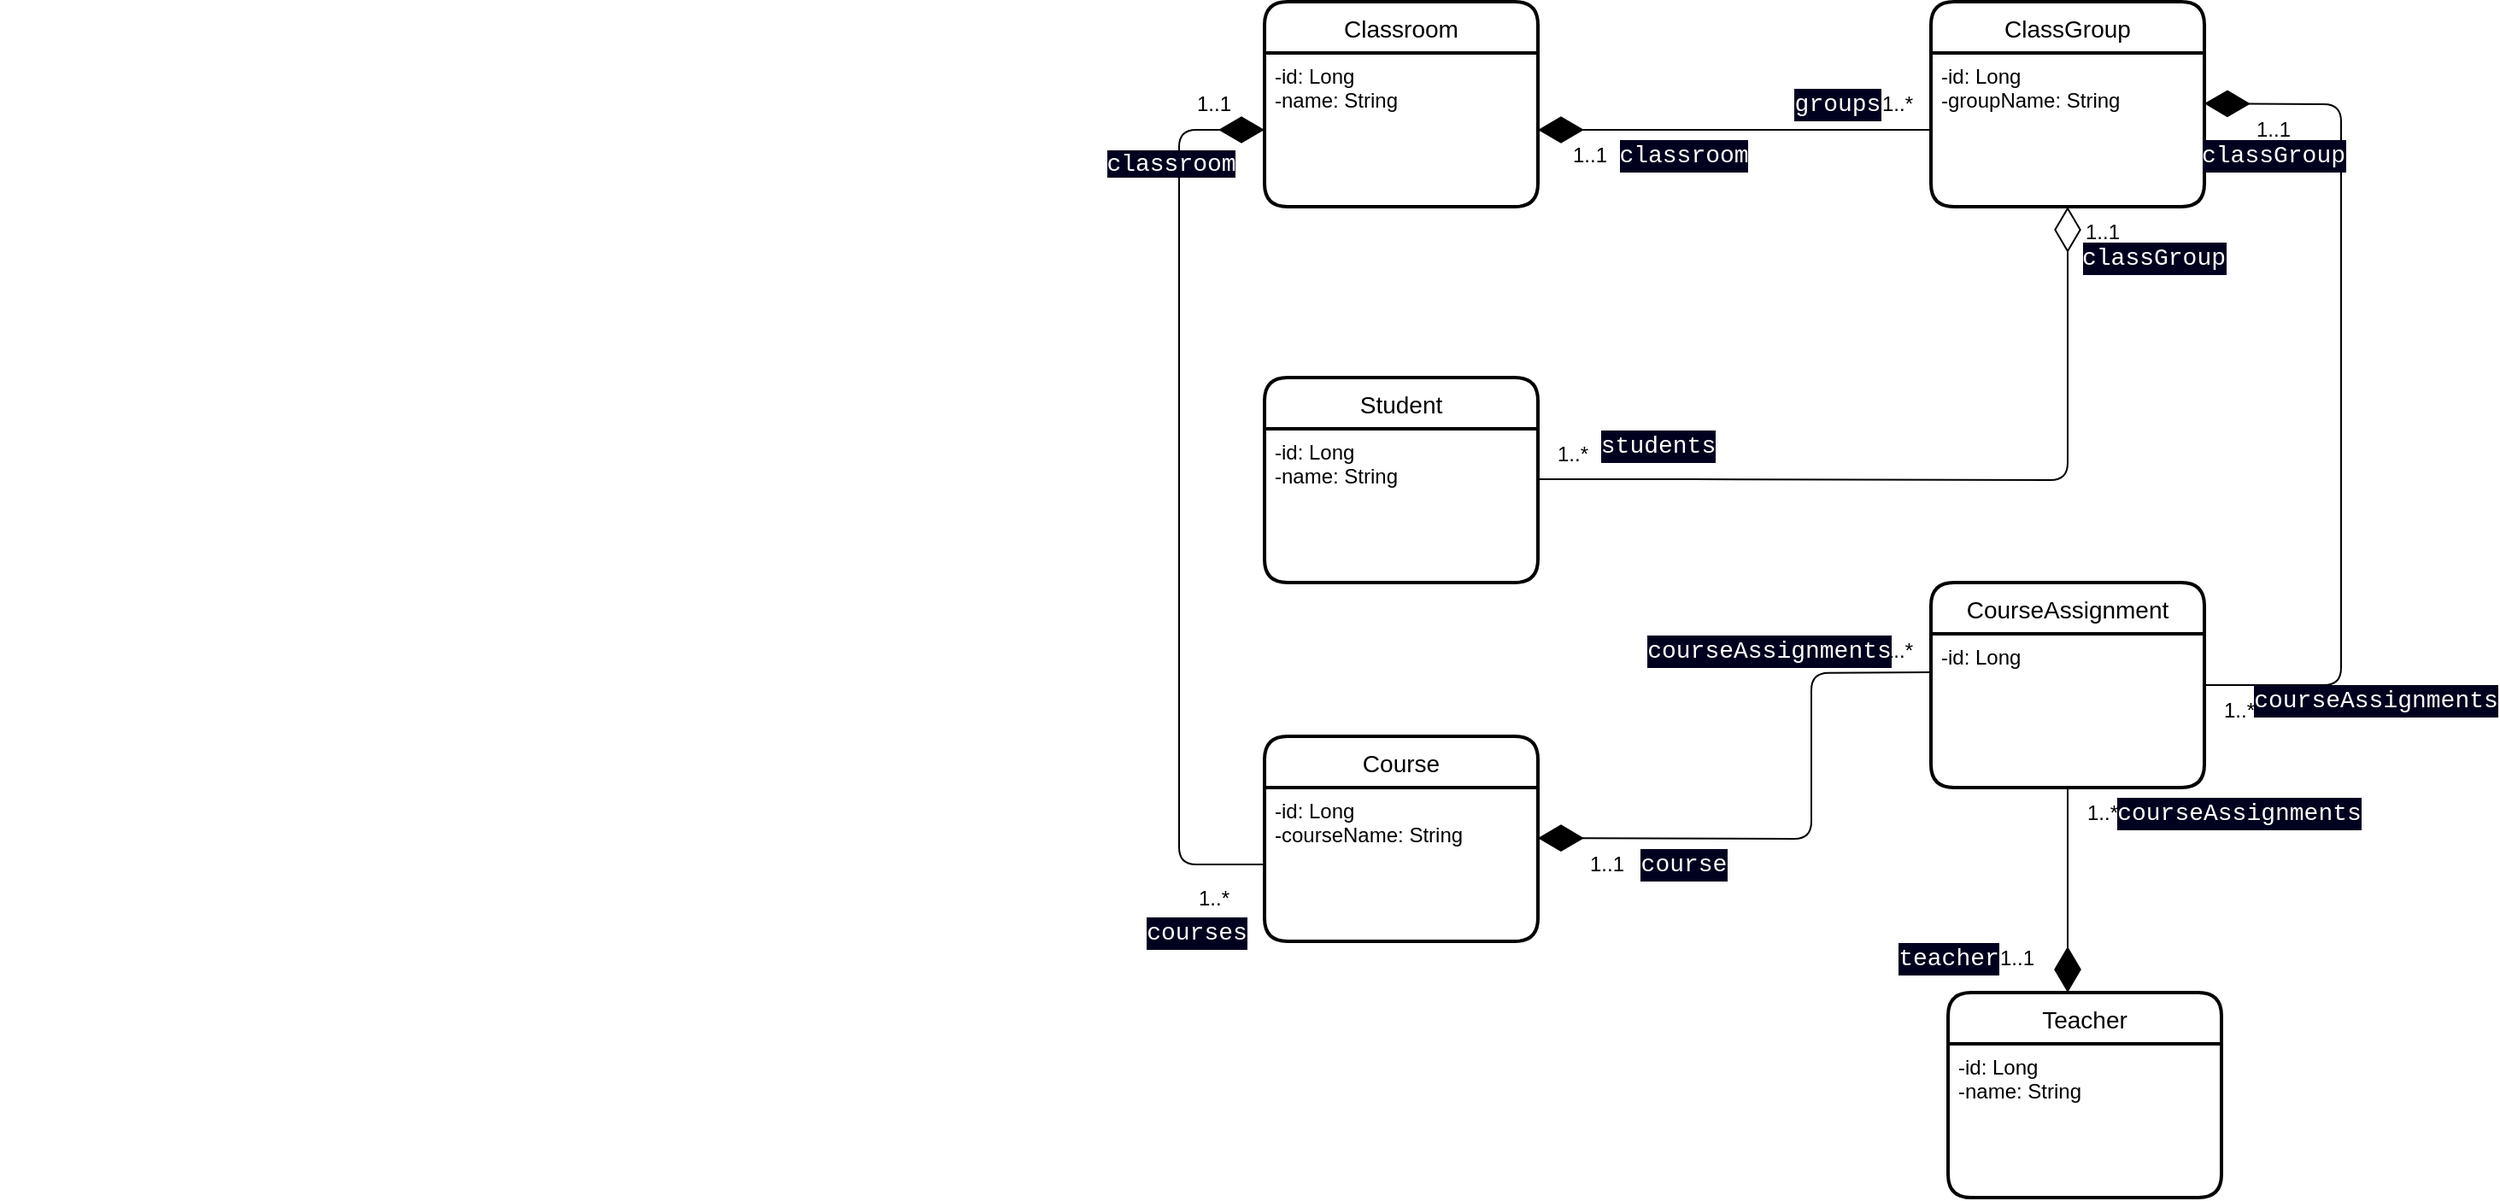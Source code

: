 <mxfile>
    <diagram id="0dwWmIIBgfGSW23qwHqv" name="Page-1">
        <mxGraphModel dx="1643" dy="571" grid="1" gridSize="10" guides="1" tooltips="1" connect="1" arrows="1" fold="1" page="1" pageScale="1" pageWidth="850" pageHeight="1100" math="0" shadow="0">
            <root>
                <mxCell id="0"/>
                <mxCell id="1" parent="0"/>
                <mxCell id="2" value="Classroom" style="swimlane;childLayout=stackLayout;horizontal=1;startSize=30;horizontalStack=0;rounded=1;fontSize=14;fontStyle=0;strokeWidth=2;resizeParent=0;resizeLast=1;shadow=0;dashed=0;align=center;" parent="1" vertex="1">
                    <mxGeometry x="90" y="110" width="160" height="120" as="geometry"/>
                </mxCell>
                <mxCell id="3" value="-id: Long&#10;-name: String" style="align=left;strokeColor=none;fillColor=none;spacingLeft=4;fontSize=12;verticalAlign=top;resizable=0;rotatable=0;part=1;" parent="2" vertex="1">
                    <mxGeometry y="30" width="160" height="90" as="geometry"/>
                </mxCell>
                <mxCell id="6" value="ClassGroup" style="swimlane;childLayout=stackLayout;horizontal=1;startSize=30;horizontalStack=0;rounded=1;fontSize=14;fontStyle=0;strokeWidth=2;resizeParent=0;resizeLast=1;shadow=0;dashed=0;align=center;" parent="1" vertex="1">
                    <mxGeometry x="480" y="110" width="160" height="120" as="geometry"/>
                </mxCell>
                <mxCell id="7" value="-id: Long&#10;-groupName: String" style="align=left;strokeColor=none;fillColor=none;spacingLeft=4;fontSize=12;verticalAlign=top;resizable=0;rotatable=0;part=1;" parent="6" vertex="1">
                    <mxGeometry y="30" width="160" height="90" as="geometry"/>
                </mxCell>
                <mxCell id="8" value="" style="endArrow=diamondThin;endFill=1;endSize=24;html=1;entryX=1;entryY=0.5;entryDx=0;entryDy=0;exitX=0;exitY=0.5;exitDx=0;exitDy=0;" parent="1" source="7" target="3" edge="1">
                    <mxGeometry width="160" relative="1" as="geometry">
                        <mxPoint x="300" y="300" as="sourcePoint"/>
                        <mxPoint x="460" y="300" as="targetPoint"/>
                    </mxGeometry>
                </mxCell>
                <mxCell id="9" value="1..*" style="text;html=1;align=center;verticalAlign=middle;resizable=0;points=[];autosize=1;strokeColor=none;fillColor=none;" parent="1" vertex="1">
                    <mxGeometry x="440" y="155" width="40" height="30" as="geometry"/>
                </mxCell>
                <mxCell id="10" value="1..1" style="text;html=1;align=center;verticalAlign=middle;resizable=0;points=[];autosize=1;strokeColor=none;fillColor=none;rotation=0;" parent="1" vertex="1">
                    <mxGeometry x="260" y="185" width="40" height="30" as="geometry"/>
                </mxCell>
                <mxCell id="11" value="Student" style="swimlane;childLayout=stackLayout;horizontal=1;startSize=30;horizontalStack=0;rounded=1;fontSize=14;fontStyle=0;strokeWidth=2;resizeParent=0;resizeLast=1;shadow=0;dashed=0;align=center;" parent="1" vertex="1">
                    <mxGeometry x="90" y="330" width="160" height="120" as="geometry"/>
                </mxCell>
                <mxCell id="12" value="-id: Long&#10;-name: String" style="align=left;strokeColor=none;fillColor=none;spacingLeft=4;fontSize=12;verticalAlign=top;resizable=0;rotatable=0;part=1;" parent="11" vertex="1">
                    <mxGeometry y="30" width="160" height="90" as="geometry"/>
                </mxCell>
                <mxCell id="13" value="&lt;div style=&quot;color: rgb(255, 255, 255); background-color: rgb(0, 0, 31); font-family: Consolas, &amp;quot;Courier New&amp;quot;, monospace; font-size: 14px; line-height: 19px;&quot;&gt;classroom&lt;/div&gt;" style="text;html=1;align=center;verticalAlign=middle;resizable=0;points=[];autosize=1;strokeColor=none;fillColor=none;" parent="1" vertex="1">
                    <mxGeometry x="290" y="185" width="90" height="30" as="geometry"/>
                </mxCell>
                <mxCell id="14" value="&lt;div style=&quot;color: rgb(255, 255, 255); background-color: rgb(0, 0, 31); font-family: Consolas, &amp;quot;Courier New&amp;quot;, monospace; font-size: 14px; line-height: 19px;&quot;&gt;groups&lt;/div&gt;" style="text;html=1;align=center;verticalAlign=middle;resizable=0;points=[];autosize=1;strokeColor=none;fillColor=none;" parent="1" vertex="1">
                    <mxGeometry x="390" y="155" width="70" height="30" as="geometry"/>
                </mxCell>
                <mxCell id="18" value="" style="endArrow=diamondThin;endFill=0;endSize=24;html=1;entryX=0.5;entryY=1;entryDx=0;entryDy=0;" parent="1" target="7" edge="1">
                    <mxGeometry width="160" relative="1" as="geometry">
                        <mxPoint x="250" y="389.5" as="sourcePoint"/>
                        <mxPoint x="410" y="389.5" as="targetPoint"/>
                        <Array as="points">
                            <mxPoint x="330" y="389.5"/>
                            <mxPoint x="560" y="390"/>
                        </Array>
                    </mxGeometry>
                </mxCell>
                <mxCell id="22" value="&lt;div style=&quot;color: rgb(255, 255, 255); background-color: rgb(0, 0, 31); font-family: Consolas, &amp;quot;Courier New&amp;quot;, monospace; font-size: 14px; line-height: 19px;&quot;&gt;classGroup&lt;/div&gt;" style="edgeLabel;html=1;align=center;verticalAlign=middle;resizable=0;points=[];" parent="18" vertex="1" connectable="0">
                    <mxGeometry x="-0.111" y="2" relative="1" as="geometry">
                        <mxPoint x="151" y="-128" as="offset"/>
                    </mxGeometry>
                </mxCell>
                <mxCell id="23" value="&lt;div style=&quot;color: rgb(255, 255, 255); background-color: rgb(0, 0, 31); font-family: Consolas, &amp;quot;Courier New&amp;quot;, monospace; font-size: 14px; line-height: 19px;&quot;&gt;students&lt;/div&gt;" style="edgeLabel;html=1;align=center;verticalAlign=middle;resizable=0;points=[];" parent="18" vertex="1" connectable="0">
                    <mxGeometry x="-0.111" relative="1" as="geometry">
                        <mxPoint x="-139" y="-20" as="offset"/>
                    </mxGeometry>
                </mxCell>
                <mxCell id="19" value="1..*" style="text;html=1;align=center;verticalAlign=middle;resizable=0;points=[];autosize=1;strokeColor=none;fillColor=none;" parent="1" vertex="1">
                    <mxGeometry x="250" y="360" width="40" height="30" as="geometry"/>
                </mxCell>
                <mxCell id="20" value="1..1" style="text;html=1;align=center;verticalAlign=middle;resizable=0;points=[];autosize=1;strokeColor=none;fillColor=none;" parent="1" vertex="1">
                    <mxGeometry x="560" y="230" width="40" height="30" as="geometry"/>
                </mxCell>
                <mxCell id="24" value="CourseAssignment" style="swimlane;childLayout=stackLayout;horizontal=1;startSize=30;horizontalStack=0;rounded=1;fontSize=14;fontStyle=0;strokeWidth=2;resizeParent=0;resizeLast=1;shadow=0;dashed=0;align=center;" parent="1" vertex="1">
                    <mxGeometry x="480" y="450" width="160" height="120" as="geometry"/>
                </mxCell>
                <mxCell id="25" value="-id: Long&#10;" style="align=left;strokeColor=none;fillColor=none;spacingLeft=4;fontSize=12;verticalAlign=top;resizable=0;rotatable=0;part=1;" parent="24" vertex="1">
                    <mxGeometry y="30" width="160" height="90" as="geometry"/>
                </mxCell>
                <mxCell id="26" value="&lt;br&gt;" style="text;html=1;align=center;verticalAlign=middle;resizable=0;points=[];autosize=1;strokeColor=none;fillColor=none;" parent="1" vertex="1">
                    <mxGeometry x="-650" y="445" width="20" height="30" as="geometry"/>
                </mxCell>
                <mxCell id="27" value="" style="endArrow=diamondThin;endFill=1;endSize=24;html=1;entryX=1;entryY=0.5;entryDx=0;entryDy=0;exitX=1;exitY=0.5;exitDx=0;exitDy=0;" parent="1" source="24" edge="1">
                    <mxGeometry width="160" relative="1" as="geometry">
                        <mxPoint x="920" y="169.57" as="sourcePoint"/>
                        <mxPoint x="640" y="169.57" as="targetPoint"/>
                        <Array as="points">
                            <mxPoint x="720" y="510"/>
                            <mxPoint x="720" y="330"/>
                            <mxPoint x="720" y="170"/>
                        </Array>
                    </mxGeometry>
                </mxCell>
                <mxCell id="28" value="&lt;div style=&quot;color: rgb(255, 255, 255); background-color: rgb(0, 0, 31); font-family: Consolas, &amp;quot;Courier New&amp;quot;, monospace; font-size: 14px; line-height: 19px;&quot;&gt;courseAssignments&lt;/div&gt;" style="edgeLabel;html=1;align=center;verticalAlign=middle;resizable=0;points=[];" parent="27" vertex="1" connectable="0">
                    <mxGeometry x="-0.077" relative="1" as="geometry">
                        <mxPoint x="20" y="160" as="offset"/>
                    </mxGeometry>
                </mxCell>
                <mxCell id="29" value="1..*" style="text;html=1;align=center;verticalAlign=middle;resizable=0;points=[];autosize=1;strokeColor=none;fillColor=none;" parent="1" vertex="1">
                    <mxGeometry x="640" y="510" width="40" height="30" as="geometry"/>
                </mxCell>
                <mxCell id="30" value="1..1" style="text;html=1;align=center;verticalAlign=middle;resizable=0;points=[];autosize=1;strokeColor=none;fillColor=none;rotation=0;" parent="1" vertex="1">
                    <mxGeometry x="660" y="170" width="40" height="30" as="geometry"/>
                </mxCell>
                <mxCell id="31" value="&lt;div style=&quot;color: rgb(255, 255, 255); background-color: rgb(0, 0, 31); font-family: Consolas, &amp;quot;Courier New&amp;quot;, monospace; font-size: 14px; line-height: 19px;&quot;&gt;classGroup&lt;/div&gt;" style="text;html=1;align=center;verticalAlign=middle;resizable=0;points=[];autosize=1;strokeColor=none;fillColor=none;" parent="1" vertex="1">
                    <mxGeometry x="630" y="185" width="100" height="30" as="geometry"/>
                </mxCell>
                <mxCell id="32" value="Course" style="swimlane;childLayout=stackLayout;horizontal=1;startSize=30;horizontalStack=0;rounded=1;fontSize=14;fontStyle=0;strokeWidth=2;resizeParent=0;resizeLast=1;shadow=0;dashed=0;align=center;" parent="1" vertex="1">
                    <mxGeometry x="90" y="540" width="160" height="120" as="geometry"/>
                </mxCell>
                <mxCell id="33" value="-id: Long&#10;-courseName: String" style="align=left;strokeColor=none;fillColor=none;spacingLeft=4;fontSize=12;verticalAlign=top;resizable=0;rotatable=0;part=1;" parent="32" vertex="1">
                    <mxGeometry y="30" width="160" height="90" as="geometry"/>
                </mxCell>
                <mxCell id="46" value="" style="endArrow=diamondThin;endFill=1;endSize=24;html=1;entryX=1;entryY=0.5;entryDx=0;entryDy=0;exitX=0;exitY=0.25;exitDx=0;exitDy=0;" parent="1" source="25" edge="1">
                    <mxGeometry width="160" relative="1" as="geometry">
                        <mxPoint x="480" y="599.57" as="sourcePoint"/>
                        <mxPoint x="250" y="599.57" as="targetPoint"/>
                        <Array as="points">
                            <mxPoint x="410" y="503"/>
                            <mxPoint x="410" y="600"/>
                        </Array>
                    </mxGeometry>
                </mxCell>
                <mxCell id="48" value="1..*" style="text;html=1;align=center;verticalAlign=middle;resizable=0;points=[];autosize=1;strokeColor=none;fillColor=none;" parent="1" vertex="1">
                    <mxGeometry x="440" y="475" width="40" height="30" as="geometry"/>
                </mxCell>
                <mxCell id="49" value="1..1" style="text;html=1;align=center;verticalAlign=middle;resizable=0;points=[];autosize=1;strokeColor=none;fillColor=none;" parent="1" vertex="1">
                    <mxGeometry x="270" y="600" width="40" height="30" as="geometry"/>
                </mxCell>
                <mxCell id="50" value="&lt;div style=&quot;color: rgb(255, 255, 255); background-color: rgb(0, 0, 31); font-family: Consolas, &amp;quot;Courier New&amp;quot;, monospace; font-size: 14px; line-height: 19px;&quot;&gt;course&lt;/div&gt;" style="text;html=1;align=center;verticalAlign=middle;resizable=0;points=[];autosize=1;strokeColor=none;fillColor=none;" parent="1" vertex="1">
                    <mxGeometry x="300" y="600" width="70" height="30" as="geometry"/>
                </mxCell>
                <mxCell id="51" value="&lt;div style=&quot;color: rgb(255, 255, 255); background-color: rgb(0, 0, 31); font-family: Consolas, &amp;quot;Courier New&amp;quot;, monospace; font-size: 14px; line-height: 19px;&quot;&gt;courseAssignments&lt;/div&gt;" style="text;html=1;align=center;verticalAlign=middle;resizable=0;points=[];autosize=1;strokeColor=none;fillColor=none;" parent="1" vertex="1">
                    <mxGeometry x="310" y="475" width="150" height="30" as="geometry"/>
                </mxCell>
                <mxCell id="52" value="Teacher" style="swimlane;childLayout=stackLayout;horizontal=1;startSize=30;horizontalStack=0;rounded=1;fontSize=14;fontStyle=0;strokeWidth=2;resizeParent=0;resizeLast=1;shadow=0;dashed=0;align=center;" parent="1" vertex="1">
                    <mxGeometry x="490" y="690" width="160" height="120" as="geometry"/>
                </mxCell>
                <mxCell id="53" value="-id: Long&#10;-name: String" style="align=left;strokeColor=none;fillColor=none;spacingLeft=4;fontSize=12;verticalAlign=top;resizable=0;rotatable=0;part=1;" parent="52" vertex="1">
                    <mxGeometry y="30" width="160" height="90" as="geometry"/>
                </mxCell>
                <mxCell id="56" value="" style="endArrow=diamondThin;endFill=1;endSize=24;html=1;" parent="1" source="25" edge="1">
                    <mxGeometry width="160" relative="1" as="geometry">
                        <mxPoint x="795" y="690" as="sourcePoint"/>
                        <mxPoint x="560" y="690" as="targetPoint"/>
                    </mxGeometry>
                </mxCell>
                <mxCell id="57" value="1..*" style="text;html=1;align=center;verticalAlign=middle;resizable=0;points=[];autosize=1;strokeColor=none;fillColor=none;" parent="1" vertex="1">
                    <mxGeometry x="560" y="570" width="40" height="30" as="geometry"/>
                </mxCell>
                <mxCell id="59" value="1..1" style="text;html=1;align=center;verticalAlign=middle;resizable=0;points=[];autosize=1;strokeColor=none;fillColor=none;" parent="1" vertex="1">
                    <mxGeometry x="510" y="655" width="40" height="30" as="geometry"/>
                </mxCell>
                <mxCell id="60" value="&lt;div style=&quot;color: rgb(255, 255, 255); background-color: rgb(0, 0, 31); font-family: Consolas, &amp;quot;Courier New&amp;quot;, monospace; font-size: 14px; line-height: 19px;&quot;&gt;courseAssignments&lt;/div&gt;" style="text;html=1;align=center;verticalAlign=middle;resizable=0;points=[];autosize=1;strokeColor=none;fillColor=none;" parent="1" vertex="1">
                    <mxGeometry x="585" y="570" width="150" height="30" as="geometry"/>
                </mxCell>
                <mxCell id="61" value="&lt;div style=&quot;color: rgb(255, 255, 255); background-color: rgb(0, 0, 31); font-family: Consolas, &amp;quot;Courier New&amp;quot;, monospace; font-size: 14px; line-height: 19px;&quot;&gt;teacher&lt;/div&gt;" style="text;html=1;align=center;verticalAlign=middle;resizable=0;points=[];autosize=1;strokeColor=none;fillColor=none;" parent="1" vertex="1">
                    <mxGeometry x="450" y="655" width="80" height="30" as="geometry"/>
                </mxCell>
                <mxCell id="62" value="" style="endArrow=diamondThin;endFill=1;endSize=24;html=1;entryX=0;entryY=0.5;entryDx=0;entryDy=0;exitX=0;exitY=0.5;exitDx=0;exitDy=0;" edge="1" parent="1" source="33" target="3">
                    <mxGeometry width="160" relative="1" as="geometry">
                        <mxPoint x="490" y="512.5" as="sourcePoint"/>
                        <mxPoint x="260" y="609.57" as="targetPoint"/>
                        <Array as="points">
                            <mxPoint x="40" y="615"/>
                            <mxPoint x="40" y="185"/>
                        </Array>
                    </mxGeometry>
                </mxCell>
                <mxCell id="63" value="1..*" style="text;html=1;align=center;verticalAlign=middle;resizable=0;points=[];autosize=1;strokeColor=none;fillColor=none;" vertex="1" parent="1">
                    <mxGeometry x="40" y="620" width="40" height="30" as="geometry"/>
                </mxCell>
                <mxCell id="64" value="1..1" style="text;html=1;align=center;verticalAlign=middle;resizable=0;points=[];autosize=1;strokeColor=none;fillColor=none;" vertex="1" parent="1">
                    <mxGeometry x="40" y="155" width="40" height="30" as="geometry"/>
                </mxCell>
                <mxCell id="66" value="&lt;span style=&quot;color: rgb(255, 255, 255); font-family: Consolas, &amp;quot;Courier New&amp;quot;, monospace; font-size: 14px; background-color: rgb(0, 0, 31);&quot;&gt;classroom&lt;/span&gt;" style="text;html=1;align=center;verticalAlign=middle;resizable=0;points=[];autosize=1;strokeColor=none;fillColor=none;" vertex="1" parent="1">
                    <mxGeometry x="-10" y="190" width="90" height="30" as="geometry"/>
                </mxCell>
                <mxCell id="67" value="&lt;div style=&quot;color: rgb(255, 255, 255); background-color: rgb(0, 0, 31); font-family: Consolas, &amp;quot;Courier New&amp;quot;, monospace; font-size: 14px; line-height: 19px;&quot;&gt;courses&lt;/div&gt;" style="text;html=1;align=center;verticalAlign=middle;resizable=0;points=[];autosize=1;strokeColor=none;fillColor=none;" vertex="1" parent="1">
                    <mxGeometry x="10" y="640" width="80" height="30" as="geometry"/>
                </mxCell>
            </root>
        </mxGraphModel>
    </diagram>
</mxfile>